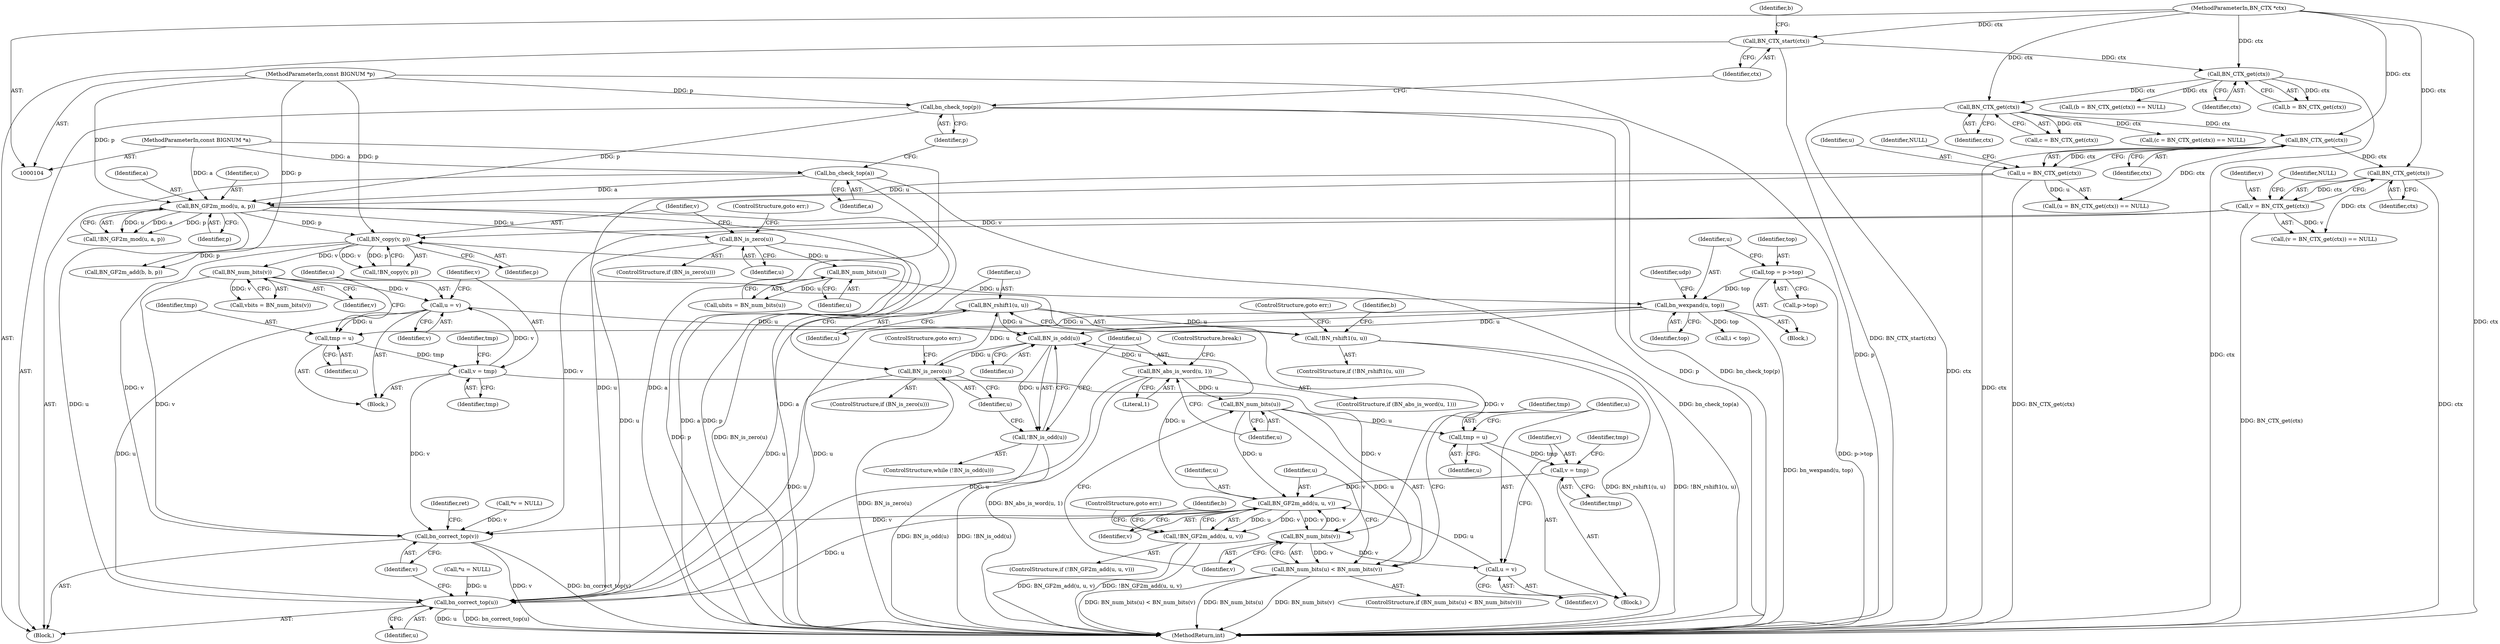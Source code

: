 digraph "0_openssl_4924b37ee01f71ae19c94a8934b80eeb2f677932@pointer" {
"1000579" [label="(Call,BN_rshift1(u, u))"];
"1000574" [label="(Call,BN_is_zero(u))"];
"1000570" [label="(Call,BN_is_odd(u))"];
"1000579" [label="(Call,BN_rshift1(u, u))"];
"1000632" [label="(Call,BN_GF2m_add(u, u, v))"];
"1000615" [label="(Call,u = v)"];
"1000609" [label="(Call,BN_num_bits(v))"];
"1000199" [label="(Call,BN_num_bits(v))"];
"1000179" [label="(Call,BN_copy(v, p))"];
"1000160" [label="(Call,v = BN_CTX_get(ctx))"];
"1000162" [label="(Call,BN_CTX_get(ctx))"];
"1000154" [label="(Call,BN_CTX_get(ctx))"];
"1000146" [label="(Call,BN_CTX_get(ctx))"];
"1000138" [label="(Call,BN_CTX_get(ctx))"];
"1000132" [label="(Call,BN_CTX_start(ctx))"];
"1000108" [label="(MethodParameterIn,BN_CTX *ctx)"];
"1000168" [label="(Call,BN_GF2m_mod(u, a, p))"];
"1000152" [label="(Call,u = BN_CTX_get(ctx))"];
"1000128" [label="(Call,bn_check_top(a))"];
"1000106" [label="(MethodParameterIn,const BIGNUM *a)"];
"1000130" [label="(Call,bn_check_top(p))"];
"1000107" [label="(MethodParameterIn,const BIGNUM *p)"];
"1000477" [label="(Call,v = tmp)"];
"1000471" [label="(Call,tmp = u)"];
"1000474" [label="(Call,u = v)"];
"1000211" [label="(Call,bn_wexpand(u, top))"];
"1000194" [label="(Call,BN_num_bits(u))"];
"1000174" [label="(Call,BN_is_zero(u))"];
"1000202" [label="(Call,top = p->top)"];
"1000607" [label="(Call,BN_num_bits(u))"];
"1000601" [label="(Call,BN_abs_is_word(u, 1))"];
"1000618" [label="(Call,v = tmp)"];
"1000612" [label="(Call,tmp = u)"];
"1000569" [label="(Call,!BN_is_odd(u))"];
"1000578" [label="(Call,!BN_rshift1(u, u))"];
"1000657" [label="(Call,bn_correct_top(u))"];
"1000606" [label="(Call,BN_num_bits(u) < BN_num_bits(v))"];
"1000631" [label="(Call,!BN_GF2m_add(u, u, v))"];
"1000659" [label="(Call,bn_correct_top(v))"];
"1000128" [label="(Call,bn_check_top(a))"];
"1000151" [label="(Call,(u = BN_CTX_get(ctx)) == NULL)"];
"1000610" [label="(Identifier,v)"];
"1000618" [label="(Call,v = tmp)"];
"1000137" [label="(Identifier,b)"];
"1000212" [label="(Identifier,u)"];
"1000213" [label="(Identifier,top)"];
"1000156" [label="(Identifier,NULL)"];
"1000636" [label="(ControlStructure,goto err;)"];
"1000479" [label="(Identifier,tmp)"];
"1000609" [label="(Call,BN_num_bits(v))"];
"1000664" [label="(MethodReturn,int)"];
"1000211" [label="(Call,bn_wexpand(u, top))"];
"1000146" [label="(Call,BN_CTX_get(ctx))"];
"1000178" [label="(Call,!BN_copy(v, p))"];
"1000608" [label="(Identifier,u)"];
"1000573" [label="(ControlStructure,if (BN_is_zero(u)))"];
"1000461" [label="(Block,)"];
"1000635" [label="(Identifier,v)"];
"1000162" [label="(Call,BN_CTX_get(ctx))"];
"1000116" [label="(Call,*u = NULL)"];
"1000195" [label="(Identifier,u)"];
"1000634" [label="(Identifier,u)"];
"1000578" [label="(Call,!BN_rshift1(u, u))"];
"1000154" [label="(Call,BN_CTX_get(ctx))"];
"1000179" [label="(Call,BN_copy(v, p))"];
"1000585" [label="(Identifier,b)"];
"1000571" [label="(Identifier,u)"];
"1000176" [label="(ControlStructure,goto err;)"];
"1000132" [label="(Call,BN_CTX_start(ctx))"];
"1000170" [label="(Identifier,a)"];
"1000581" [label="(Identifier,u)"];
"1000144" [label="(Call,c = BN_CTX_get(ctx))"];
"1000568" [label="(ControlStructure,while (!BN_is_odd(u)))"];
"1000617" [label="(Identifier,v)"];
"1000473" [label="(Identifier,u)"];
"1000143" [label="(Call,(c = BN_CTX_get(ctx)) == NULL)"];
"1000603" [label="(Literal,1)"];
"1000167" [label="(Call,!BN_GF2m_mod(u, a, p))"];
"1000215" [label="(Identifier,udp)"];
"1000109" [label="(Block,)"];
"1000171" [label="(Identifier,p)"];
"1000605" [label="(ControlStructure,if (BN_num_bits(u) < BN_num_bits(v)))"];
"1000189" [label="(Block,)"];
"1000120" [label="(Call,*v = NULL)"];
"1000161" [label="(Identifier,v)"];
"1000164" [label="(Identifier,NULL)"];
"1000136" [label="(Call,b = BN_CTX_get(ctx))"];
"1000160" [label="(Call,v = BN_CTX_get(ctx))"];
"1000169" [label="(Identifier,u)"];
"1000575" [label="(Identifier,u)"];
"1000631" [label="(Call,!BN_GF2m_add(u, u, v))"];
"1000200" [label="(Identifier,v)"];
"1000477" [label="(Call,v = tmp)"];
"1000168" [label="(Call,BN_GF2m_mod(u, a, p))"];
"1000619" [label="(Identifier,v)"];
"1000192" [label="(Call,ubits = BN_num_bits(u))"];
"1000614" [label="(Identifier,u)"];
"1000607" [label="(Call,BN_num_bits(u))"];
"1000658" [label="(Identifier,u)"];
"1000175" [label="(Identifier,u)"];
"1000475" [label="(Identifier,u)"];
"1000602" [label="(Identifier,u)"];
"1000622" [label="(Identifier,tmp)"];
"1000130" [label="(Call,bn_check_top(p))"];
"1000600" [label="(ControlStructure,if (BN_abs_is_word(u, 1)))"];
"1000155" [label="(Identifier,ctx)"];
"1000604" [label="(ControlStructure,break;)"];
"1000204" [label="(Call,p->top)"];
"1000574" [label="(Call,BN_is_zero(u))"];
"1000474" [label="(Call,u = v)"];
"1000108" [label="(MethodParameterIn,BN_CTX *ctx)"];
"1000147" [label="(Identifier,ctx)"];
"1000611" [label="(Block,)"];
"1000153" [label="(Identifier,u)"];
"1000133" [label="(Identifier,ctx)"];
"1000131" [label="(Identifier,p)"];
"1000107" [label="(MethodParameterIn,const BIGNUM *p)"];
"1000613" [label="(Identifier,tmp)"];
"1000106" [label="(MethodParameterIn,const BIGNUM *a)"];
"1000476" [label="(Identifier,v)"];
"1000152" [label="(Call,u = BN_CTX_get(ctx))"];
"1000174" [label="(Call,BN_is_zero(u))"];
"1000657" [label="(Call,bn_correct_top(u))"];
"1000601" [label="(Call,BN_abs_is_word(u, 1))"];
"1000663" [label="(Identifier,ret)"];
"1000579" [label="(Call,BN_rshift1(u, u))"];
"1000582" [label="(ControlStructure,goto err;)"];
"1000612" [label="(Call,tmp = u)"];
"1000569" [label="(Call,!BN_is_odd(u))"];
"1000481" [label="(Identifier,tmp)"];
"1000197" [label="(Call,vbits = BN_num_bits(v))"];
"1000139" [label="(Identifier,ctx)"];
"1000633" [label="(Identifier,u)"];
"1000570" [label="(Call,BN_is_odd(u))"];
"1000577" [label="(ControlStructure,if (!BN_rshift1(u, u)))"];
"1000576" [label="(ControlStructure,goto err;)"];
"1000194" [label="(Call,BN_num_bits(u))"];
"1000478" [label="(Identifier,v)"];
"1000180" [label="(Identifier,v)"];
"1000225" [label="(Call,i < top)"];
"1000660" [label="(Identifier,v)"];
"1000471" [label="(Call,tmp = u)"];
"1000616" [label="(Identifier,u)"];
"1000138" [label="(Call,BN_CTX_get(ctx))"];
"1000135" [label="(Call,(b = BN_CTX_get(ctx)) == NULL)"];
"1000589" [label="(Call,BN_GF2m_add(b, b, p))"];
"1000203" [label="(Identifier,top)"];
"1000129" [label="(Identifier,a)"];
"1000472" [label="(Identifier,tmp)"];
"1000632" [label="(Call,BN_GF2m_add(u, u, v))"];
"1000159" [label="(Call,(v = BN_CTX_get(ctx)) == NULL)"];
"1000630" [label="(ControlStructure,if (!BN_GF2m_add(u, u, v)))"];
"1000659" [label="(Call,bn_correct_top(v))"];
"1000163" [label="(Identifier,ctx)"];
"1000580" [label="(Identifier,u)"];
"1000202" [label="(Call,top = p->top)"];
"1000620" [label="(Identifier,tmp)"];
"1000173" [label="(ControlStructure,if (BN_is_zero(u)))"];
"1000640" [label="(Identifier,b)"];
"1000606" [label="(Call,BN_num_bits(u) < BN_num_bits(v))"];
"1000199" [label="(Call,BN_num_bits(v))"];
"1000615" [label="(Call,u = v)"];
"1000181" [label="(Identifier,p)"];
"1000579" -> "1000578"  [label="AST: "];
"1000579" -> "1000581"  [label="CFG: "];
"1000580" -> "1000579"  [label="AST: "];
"1000581" -> "1000579"  [label="AST: "];
"1000578" -> "1000579"  [label="CFG: "];
"1000579" -> "1000570"  [label="DDG: u"];
"1000579" -> "1000578"  [label="DDG: u"];
"1000574" -> "1000579"  [label="DDG: u"];
"1000579" -> "1000657"  [label="DDG: u"];
"1000574" -> "1000573"  [label="AST: "];
"1000574" -> "1000575"  [label="CFG: "];
"1000575" -> "1000574"  [label="AST: "];
"1000576" -> "1000574"  [label="CFG: "];
"1000580" -> "1000574"  [label="CFG: "];
"1000574" -> "1000664"  [label="DDG: BN_is_zero(u)"];
"1000570" -> "1000574"  [label="DDG: u"];
"1000574" -> "1000657"  [label="DDG: u"];
"1000570" -> "1000569"  [label="AST: "];
"1000570" -> "1000571"  [label="CFG: "];
"1000571" -> "1000570"  [label="AST: "];
"1000569" -> "1000570"  [label="CFG: "];
"1000570" -> "1000569"  [label="DDG: u"];
"1000632" -> "1000570"  [label="DDG: u"];
"1000474" -> "1000570"  [label="DDG: u"];
"1000211" -> "1000570"  [label="DDG: u"];
"1000570" -> "1000601"  [label="DDG: u"];
"1000632" -> "1000631"  [label="AST: "];
"1000632" -> "1000635"  [label="CFG: "];
"1000633" -> "1000632"  [label="AST: "];
"1000634" -> "1000632"  [label="AST: "];
"1000635" -> "1000632"  [label="AST: "];
"1000631" -> "1000632"  [label="CFG: "];
"1000632" -> "1000609"  [label="DDG: v"];
"1000632" -> "1000631"  [label="DDG: u"];
"1000632" -> "1000631"  [label="DDG: v"];
"1000615" -> "1000632"  [label="DDG: u"];
"1000607" -> "1000632"  [label="DDG: u"];
"1000609" -> "1000632"  [label="DDG: v"];
"1000618" -> "1000632"  [label="DDG: v"];
"1000632" -> "1000657"  [label="DDG: u"];
"1000632" -> "1000659"  [label="DDG: v"];
"1000615" -> "1000611"  [label="AST: "];
"1000615" -> "1000617"  [label="CFG: "];
"1000616" -> "1000615"  [label="AST: "];
"1000617" -> "1000615"  [label="AST: "];
"1000619" -> "1000615"  [label="CFG: "];
"1000609" -> "1000615"  [label="DDG: v"];
"1000609" -> "1000606"  [label="AST: "];
"1000609" -> "1000610"  [label="CFG: "];
"1000610" -> "1000609"  [label="AST: "];
"1000606" -> "1000609"  [label="CFG: "];
"1000609" -> "1000606"  [label="DDG: v"];
"1000199" -> "1000609"  [label="DDG: v"];
"1000477" -> "1000609"  [label="DDG: v"];
"1000199" -> "1000197"  [label="AST: "];
"1000199" -> "1000200"  [label="CFG: "];
"1000200" -> "1000199"  [label="AST: "];
"1000197" -> "1000199"  [label="CFG: "];
"1000199" -> "1000197"  [label="DDG: v"];
"1000179" -> "1000199"  [label="DDG: v"];
"1000199" -> "1000474"  [label="DDG: v"];
"1000199" -> "1000659"  [label="DDG: v"];
"1000179" -> "1000178"  [label="AST: "];
"1000179" -> "1000181"  [label="CFG: "];
"1000180" -> "1000179"  [label="AST: "];
"1000181" -> "1000179"  [label="AST: "];
"1000178" -> "1000179"  [label="CFG: "];
"1000179" -> "1000664"  [label="DDG: p"];
"1000179" -> "1000178"  [label="DDG: v"];
"1000179" -> "1000178"  [label="DDG: p"];
"1000160" -> "1000179"  [label="DDG: v"];
"1000168" -> "1000179"  [label="DDG: p"];
"1000107" -> "1000179"  [label="DDG: p"];
"1000179" -> "1000589"  [label="DDG: p"];
"1000179" -> "1000659"  [label="DDG: v"];
"1000160" -> "1000159"  [label="AST: "];
"1000160" -> "1000162"  [label="CFG: "];
"1000161" -> "1000160"  [label="AST: "];
"1000162" -> "1000160"  [label="AST: "];
"1000164" -> "1000160"  [label="CFG: "];
"1000160" -> "1000664"  [label="DDG: BN_CTX_get(ctx)"];
"1000160" -> "1000159"  [label="DDG: v"];
"1000162" -> "1000160"  [label="DDG: ctx"];
"1000160" -> "1000659"  [label="DDG: v"];
"1000162" -> "1000163"  [label="CFG: "];
"1000163" -> "1000162"  [label="AST: "];
"1000162" -> "1000664"  [label="DDG: ctx"];
"1000162" -> "1000159"  [label="DDG: ctx"];
"1000154" -> "1000162"  [label="DDG: ctx"];
"1000108" -> "1000162"  [label="DDG: ctx"];
"1000154" -> "1000152"  [label="AST: "];
"1000154" -> "1000155"  [label="CFG: "];
"1000155" -> "1000154"  [label="AST: "];
"1000152" -> "1000154"  [label="CFG: "];
"1000154" -> "1000664"  [label="DDG: ctx"];
"1000154" -> "1000151"  [label="DDG: ctx"];
"1000154" -> "1000152"  [label="DDG: ctx"];
"1000146" -> "1000154"  [label="DDG: ctx"];
"1000108" -> "1000154"  [label="DDG: ctx"];
"1000146" -> "1000144"  [label="AST: "];
"1000146" -> "1000147"  [label="CFG: "];
"1000147" -> "1000146"  [label="AST: "];
"1000144" -> "1000146"  [label="CFG: "];
"1000146" -> "1000664"  [label="DDG: ctx"];
"1000146" -> "1000143"  [label="DDG: ctx"];
"1000146" -> "1000144"  [label="DDG: ctx"];
"1000138" -> "1000146"  [label="DDG: ctx"];
"1000108" -> "1000146"  [label="DDG: ctx"];
"1000138" -> "1000136"  [label="AST: "];
"1000138" -> "1000139"  [label="CFG: "];
"1000139" -> "1000138"  [label="AST: "];
"1000136" -> "1000138"  [label="CFG: "];
"1000138" -> "1000664"  [label="DDG: ctx"];
"1000138" -> "1000135"  [label="DDG: ctx"];
"1000138" -> "1000136"  [label="DDG: ctx"];
"1000132" -> "1000138"  [label="DDG: ctx"];
"1000108" -> "1000138"  [label="DDG: ctx"];
"1000132" -> "1000109"  [label="AST: "];
"1000132" -> "1000133"  [label="CFG: "];
"1000133" -> "1000132"  [label="AST: "];
"1000137" -> "1000132"  [label="CFG: "];
"1000132" -> "1000664"  [label="DDG: BN_CTX_start(ctx)"];
"1000108" -> "1000132"  [label="DDG: ctx"];
"1000108" -> "1000104"  [label="AST: "];
"1000108" -> "1000664"  [label="DDG: ctx"];
"1000168" -> "1000167"  [label="AST: "];
"1000168" -> "1000171"  [label="CFG: "];
"1000169" -> "1000168"  [label="AST: "];
"1000170" -> "1000168"  [label="AST: "];
"1000171" -> "1000168"  [label="AST: "];
"1000167" -> "1000168"  [label="CFG: "];
"1000168" -> "1000664"  [label="DDG: p"];
"1000168" -> "1000664"  [label="DDG: a"];
"1000168" -> "1000167"  [label="DDG: u"];
"1000168" -> "1000167"  [label="DDG: a"];
"1000168" -> "1000167"  [label="DDG: p"];
"1000152" -> "1000168"  [label="DDG: u"];
"1000128" -> "1000168"  [label="DDG: a"];
"1000106" -> "1000168"  [label="DDG: a"];
"1000130" -> "1000168"  [label="DDG: p"];
"1000107" -> "1000168"  [label="DDG: p"];
"1000168" -> "1000174"  [label="DDG: u"];
"1000168" -> "1000657"  [label="DDG: u"];
"1000152" -> "1000151"  [label="AST: "];
"1000153" -> "1000152"  [label="AST: "];
"1000156" -> "1000152"  [label="CFG: "];
"1000152" -> "1000664"  [label="DDG: BN_CTX_get(ctx)"];
"1000152" -> "1000151"  [label="DDG: u"];
"1000152" -> "1000657"  [label="DDG: u"];
"1000128" -> "1000109"  [label="AST: "];
"1000128" -> "1000129"  [label="CFG: "];
"1000129" -> "1000128"  [label="AST: "];
"1000131" -> "1000128"  [label="CFG: "];
"1000128" -> "1000664"  [label="DDG: a"];
"1000128" -> "1000664"  [label="DDG: bn_check_top(a)"];
"1000106" -> "1000128"  [label="DDG: a"];
"1000106" -> "1000104"  [label="AST: "];
"1000106" -> "1000664"  [label="DDG: a"];
"1000130" -> "1000109"  [label="AST: "];
"1000130" -> "1000131"  [label="CFG: "];
"1000131" -> "1000130"  [label="AST: "];
"1000133" -> "1000130"  [label="CFG: "];
"1000130" -> "1000664"  [label="DDG: bn_check_top(p)"];
"1000130" -> "1000664"  [label="DDG: p"];
"1000107" -> "1000130"  [label="DDG: p"];
"1000107" -> "1000104"  [label="AST: "];
"1000107" -> "1000664"  [label="DDG: p"];
"1000107" -> "1000589"  [label="DDG: p"];
"1000477" -> "1000461"  [label="AST: "];
"1000477" -> "1000479"  [label="CFG: "];
"1000478" -> "1000477"  [label="AST: "];
"1000479" -> "1000477"  [label="AST: "];
"1000481" -> "1000477"  [label="CFG: "];
"1000477" -> "1000474"  [label="DDG: v"];
"1000471" -> "1000477"  [label="DDG: tmp"];
"1000477" -> "1000659"  [label="DDG: v"];
"1000471" -> "1000461"  [label="AST: "];
"1000471" -> "1000473"  [label="CFG: "];
"1000472" -> "1000471"  [label="AST: "];
"1000473" -> "1000471"  [label="AST: "];
"1000475" -> "1000471"  [label="CFG: "];
"1000474" -> "1000471"  [label="DDG: u"];
"1000211" -> "1000471"  [label="DDG: u"];
"1000474" -> "1000461"  [label="AST: "];
"1000474" -> "1000476"  [label="CFG: "];
"1000475" -> "1000474"  [label="AST: "];
"1000476" -> "1000474"  [label="AST: "];
"1000478" -> "1000474"  [label="CFG: "];
"1000474" -> "1000657"  [label="DDG: u"];
"1000211" -> "1000189"  [label="AST: "];
"1000211" -> "1000213"  [label="CFG: "];
"1000212" -> "1000211"  [label="AST: "];
"1000213" -> "1000211"  [label="AST: "];
"1000215" -> "1000211"  [label="CFG: "];
"1000211" -> "1000664"  [label="DDG: bn_wexpand(u, top)"];
"1000194" -> "1000211"  [label="DDG: u"];
"1000202" -> "1000211"  [label="DDG: top"];
"1000211" -> "1000225"  [label="DDG: top"];
"1000211" -> "1000657"  [label="DDG: u"];
"1000194" -> "1000192"  [label="AST: "];
"1000194" -> "1000195"  [label="CFG: "];
"1000195" -> "1000194"  [label="AST: "];
"1000192" -> "1000194"  [label="CFG: "];
"1000194" -> "1000192"  [label="DDG: u"];
"1000174" -> "1000194"  [label="DDG: u"];
"1000174" -> "1000173"  [label="AST: "];
"1000174" -> "1000175"  [label="CFG: "];
"1000175" -> "1000174"  [label="AST: "];
"1000176" -> "1000174"  [label="CFG: "];
"1000180" -> "1000174"  [label="CFG: "];
"1000174" -> "1000664"  [label="DDG: BN_is_zero(u)"];
"1000174" -> "1000657"  [label="DDG: u"];
"1000202" -> "1000189"  [label="AST: "];
"1000202" -> "1000204"  [label="CFG: "];
"1000203" -> "1000202"  [label="AST: "];
"1000204" -> "1000202"  [label="AST: "];
"1000212" -> "1000202"  [label="CFG: "];
"1000202" -> "1000664"  [label="DDG: p->top"];
"1000607" -> "1000606"  [label="AST: "];
"1000607" -> "1000608"  [label="CFG: "];
"1000608" -> "1000607"  [label="AST: "];
"1000610" -> "1000607"  [label="CFG: "];
"1000607" -> "1000606"  [label="DDG: u"];
"1000601" -> "1000607"  [label="DDG: u"];
"1000607" -> "1000612"  [label="DDG: u"];
"1000601" -> "1000600"  [label="AST: "];
"1000601" -> "1000603"  [label="CFG: "];
"1000602" -> "1000601"  [label="AST: "];
"1000603" -> "1000601"  [label="AST: "];
"1000604" -> "1000601"  [label="CFG: "];
"1000608" -> "1000601"  [label="CFG: "];
"1000601" -> "1000664"  [label="DDG: BN_abs_is_word(u, 1)"];
"1000601" -> "1000657"  [label="DDG: u"];
"1000618" -> "1000611"  [label="AST: "];
"1000618" -> "1000620"  [label="CFG: "];
"1000619" -> "1000618"  [label="AST: "];
"1000620" -> "1000618"  [label="AST: "];
"1000622" -> "1000618"  [label="CFG: "];
"1000612" -> "1000618"  [label="DDG: tmp"];
"1000612" -> "1000611"  [label="AST: "];
"1000612" -> "1000614"  [label="CFG: "];
"1000613" -> "1000612"  [label="AST: "];
"1000614" -> "1000612"  [label="AST: "];
"1000616" -> "1000612"  [label="CFG: "];
"1000569" -> "1000568"  [label="AST: "];
"1000575" -> "1000569"  [label="CFG: "];
"1000602" -> "1000569"  [label="CFG: "];
"1000569" -> "1000664"  [label="DDG: !BN_is_odd(u)"];
"1000569" -> "1000664"  [label="DDG: BN_is_odd(u)"];
"1000578" -> "1000577"  [label="AST: "];
"1000582" -> "1000578"  [label="CFG: "];
"1000585" -> "1000578"  [label="CFG: "];
"1000578" -> "1000664"  [label="DDG: BN_rshift1(u, u)"];
"1000578" -> "1000664"  [label="DDG: !BN_rshift1(u, u)"];
"1000657" -> "1000109"  [label="AST: "];
"1000657" -> "1000658"  [label="CFG: "];
"1000658" -> "1000657"  [label="AST: "];
"1000660" -> "1000657"  [label="CFG: "];
"1000657" -> "1000664"  [label="DDG: u"];
"1000657" -> "1000664"  [label="DDG: bn_correct_top(u)"];
"1000116" -> "1000657"  [label="DDG: u"];
"1000606" -> "1000605"  [label="AST: "];
"1000613" -> "1000606"  [label="CFG: "];
"1000633" -> "1000606"  [label="CFG: "];
"1000606" -> "1000664"  [label="DDG: BN_num_bits(u)"];
"1000606" -> "1000664"  [label="DDG: BN_num_bits(v)"];
"1000606" -> "1000664"  [label="DDG: BN_num_bits(u) < BN_num_bits(v)"];
"1000631" -> "1000630"  [label="AST: "];
"1000636" -> "1000631"  [label="CFG: "];
"1000640" -> "1000631"  [label="CFG: "];
"1000631" -> "1000664"  [label="DDG: BN_GF2m_add(u, u, v)"];
"1000631" -> "1000664"  [label="DDG: !BN_GF2m_add(u, u, v)"];
"1000659" -> "1000109"  [label="AST: "];
"1000659" -> "1000660"  [label="CFG: "];
"1000660" -> "1000659"  [label="AST: "];
"1000663" -> "1000659"  [label="CFG: "];
"1000659" -> "1000664"  [label="DDG: v"];
"1000659" -> "1000664"  [label="DDG: bn_correct_top(v)"];
"1000120" -> "1000659"  [label="DDG: v"];
}
